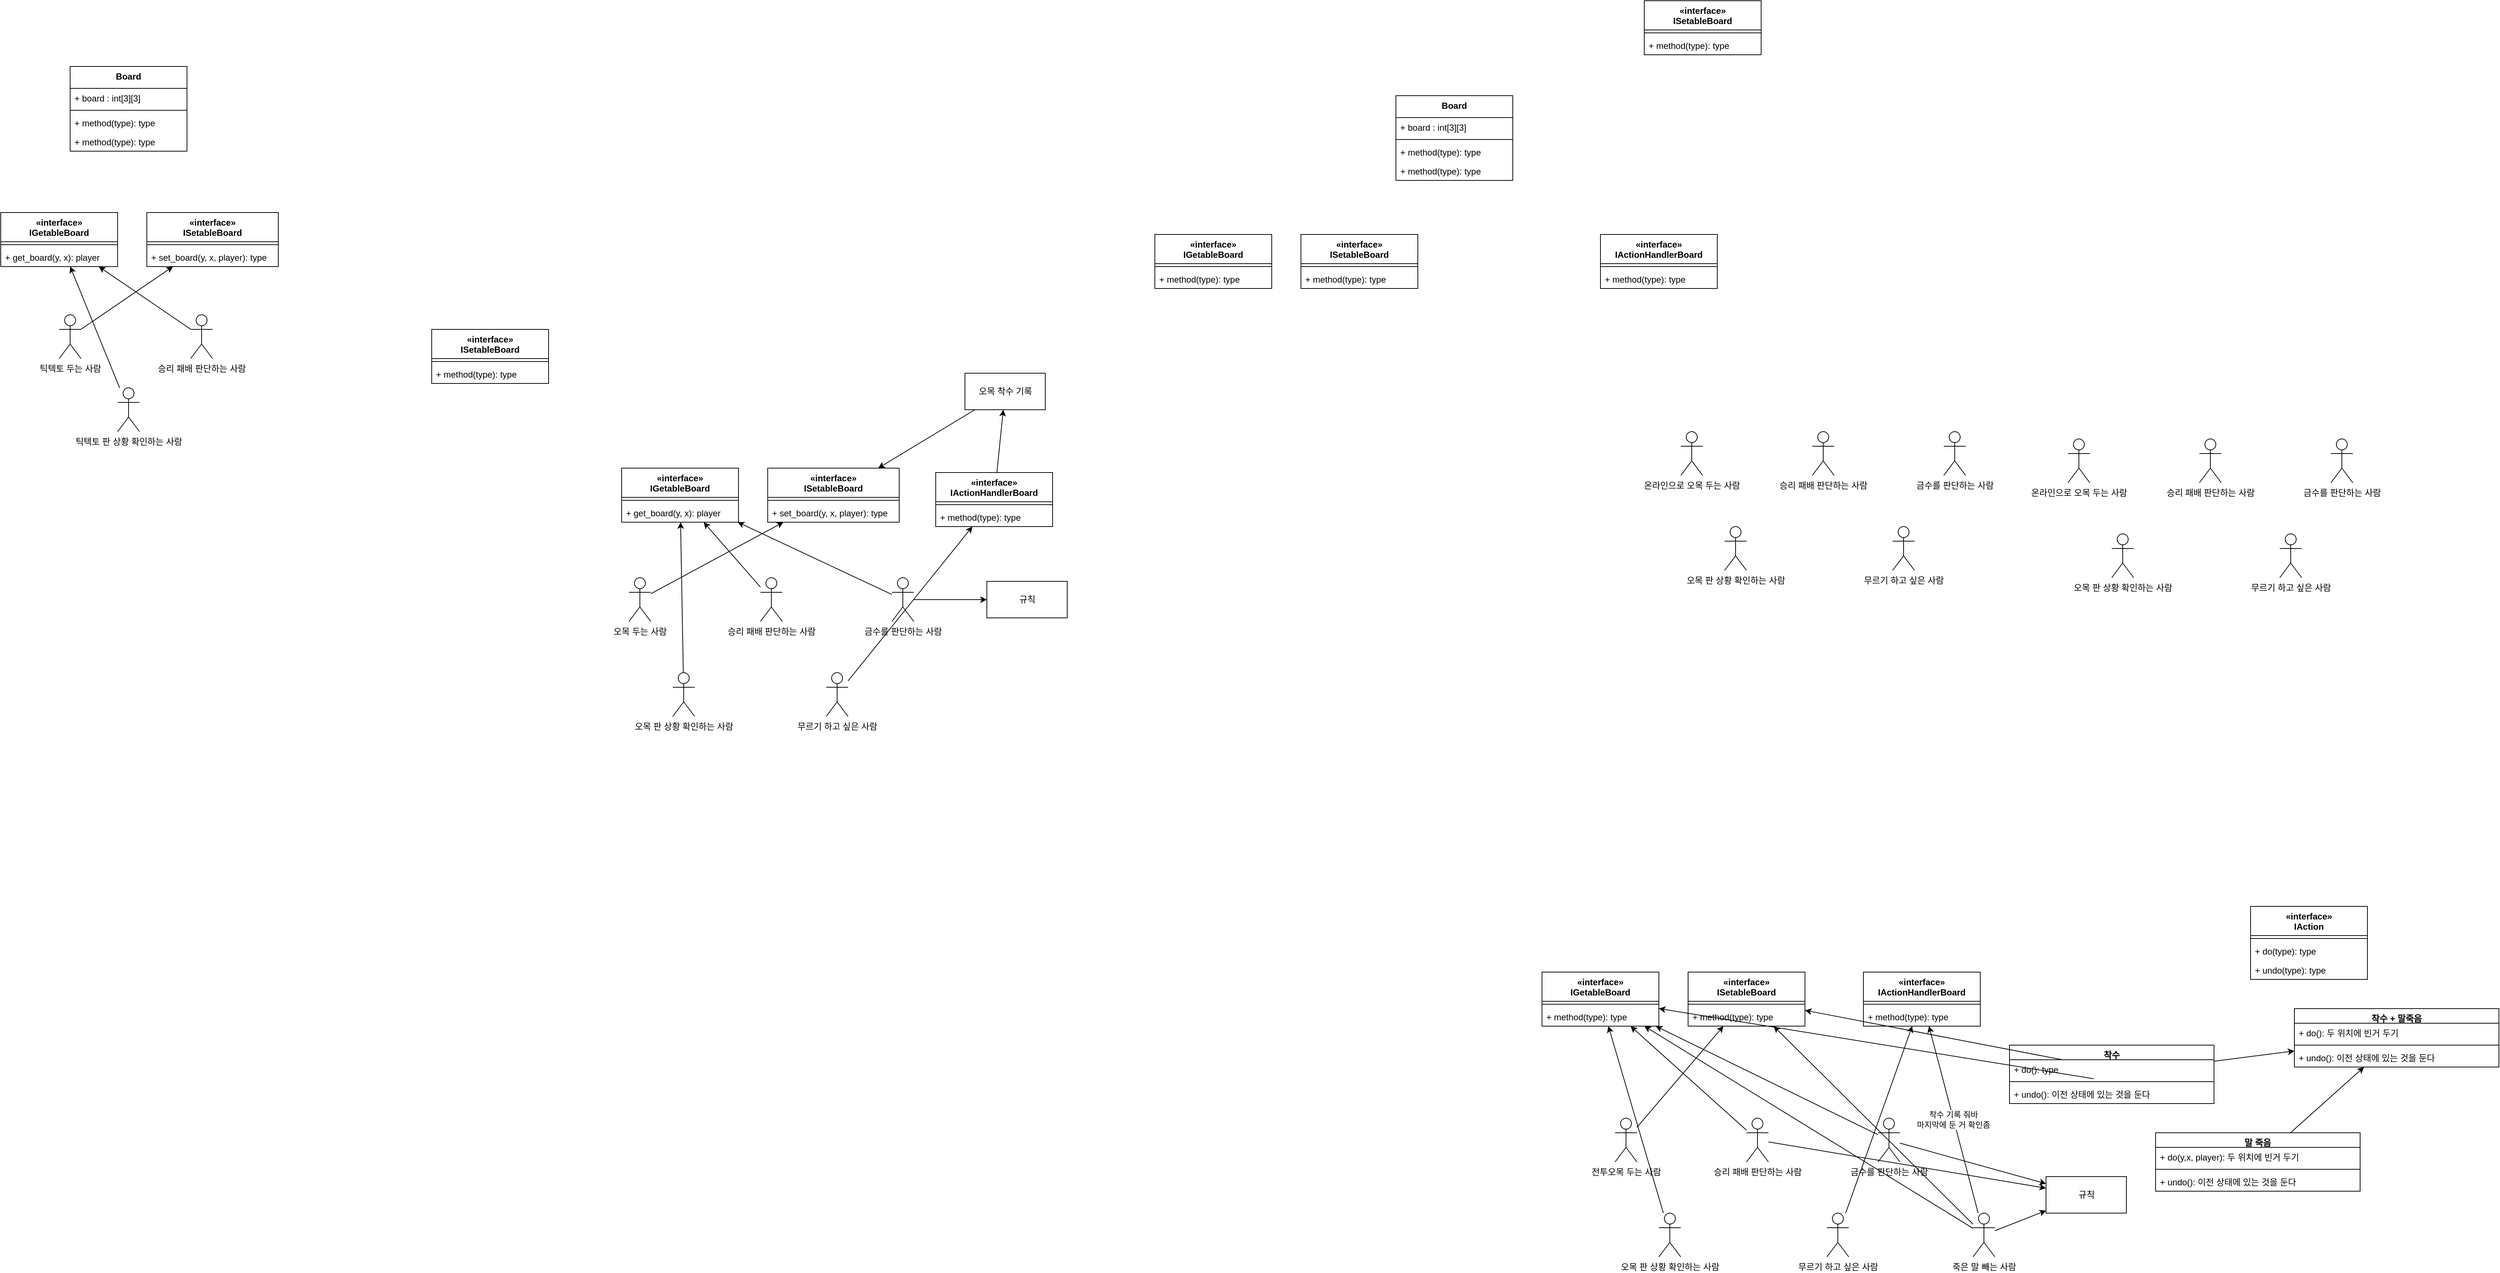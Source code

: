 <mxfile>
    <diagram id="oZubHP3eHldKQavrAFKk" name="Page-1">
        <mxGraphModel dx="1233" dy="584" grid="1" gridSize="10" guides="1" tooltips="1" connect="1" arrows="1" fold="1" page="1" pageScale="1" pageWidth="850" pageHeight="1100" math="0" shadow="0">
            <root>
                <mxCell id="0"/>
                <mxCell id="1" parent="0"/>
                <mxCell id="7" value="«interface»&#10;IGetableBoard" style="swimlane;fontStyle=1;align=center;verticalAlign=top;childLayout=stackLayout;horizontal=1;startSize=40;horizontalStack=0;resizeParent=1;resizeParentMax=0;resizeLast=0;collapsible=1;marginBottom=0;" vertex="1" parent="1">
                    <mxGeometry x="1630" y="420" width="160" height="74" as="geometry"/>
                </mxCell>
                <mxCell id="9" value="" style="line;strokeWidth=1;fillColor=none;align=left;verticalAlign=middle;spacingTop=-1;spacingLeft=3;spacingRight=3;rotatable=0;labelPosition=right;points=[];portConstraint=eastwest;strokeColor=inherit;" vertex="1" parent="7">
                    <mxGeometry y="40" width="160" height="8" as="geometry"/>
                </mxCell>
                <mxCell id="10" value="+ method(type): type" style="text;strokeColor=none;fillColor=none;align=left;verticalAlign=top;spacingLeft=4;spacingRight=4;overflow=hidden;rotatable=0;points=[[0,0.5],[1,0.5]];portConstraint=eastwest;" vertex="1" parent="7">
                    <mxGeometry y="48" width="160" height="26" as="geometry"/>
                </mxCell>
                <mxCell id="12" value="«interface»&#10;IActionHandlerBoard" style="swimlane;fontStyle=1;align=center;verticalAlign=top;childLayout=stackLayout;horizontal=1;startSize=40;horizontalStack=0;resizeParent=1;resizeParentMax=0;resizeLast=0;collapsible=1;marginBottom=0;" vertex="1" parent="1">
                    <mxGeometry x="2240" y="420" width="160" height="74" as="geometry"/>
                </mxCell>
                <mxCell id="13" value="" style="line;strokeWidth=1;fillColor=none;align=left;verticalAlign=middle;spacingTop=-1;spacingLeft=3;spacingRight=3;rotatable=0;labelPosition=right;points=[];portConstraint=eastwest;strokeColor=inherit;" vertex="1" parent="12">
                    <mxGeometry y="40" width="160" height="8" as="geometry"/>
                </mxCell>
                <mxCell id="14" value="+ method(type): type" style="text;strokeColor=none;fillColor=none;align=left;verticalAlign=top;spacingLeft=4;spacingRight=4;overflow=hidden;rotatable=0;points=[[0,0.5],[1,0.5]];portConstraint=eastwest;" vertex="1" parent="12">
                    <mxGeometry y="48" width="160" height="26" as="geometry"/>
                </mxCell>
                <mxCell id="15" value="«interface»&#10;ISetableBoard" style="swimlane;fontStyle=1;align=center;verticalAlign=top;childLayout=stackLayout;horizontal=1;startSize=40;horizontalStack=0;resizeParent=1;resizeParentMax=0;resizeLast=0;collapsible=1;marginBottom=0;" vertex="1" parent="1">
                    <mxGeometry x="1830" y="420" width="160" height="74" as="geometry"/>
                </mxCell>
                <mxCell id="16" value="" style="line;strokeWidth=1;fillColor=none;align=left;verticalAlign=middle;spacingTop=-1;spacingLeft=3;spacingRight=3;rotatable=0;labelPosition=right;points=[];portConstraint=eastwest;strokeColor=inherit;" vertex="1" parent="15">
                    <mxGeometry y="40" width="160" height="8" as="geometry"/>
                </mxCell>
                <mxCell id="17" value="+ method(type): type" style="text;strokeColor=none;fillColor=none;align=left;verticalAlign=top;spacingLeft=4;spacingRight=4;overflow=hidden;rotatable=0;points=[[0,0.5],[1,0.5]];portConstraint=eastwest;" vertex="1" parent="15">
                    <mxGeometry y="48" width="160" height="26" as="geometry"/>
                </mxCell>
                <mxCell id="18" value="«interface»&#10;ISetableBoard" style="swimlane;fontStyle=1;align=center;verticalAlign=top;childLayout=stackLayout;horizontal=1;startSize=40;horizontalStack=0;resizeParent=1;resizeParentMax=0;resizeLast=0;collapsible=1;marginBottom=0;" vertex="1" parent="1">
                    <mxGeometry x="2300" y="100" width="160" height="74" as="geometry"/>
                </mxCell>
                <mxCell id="19" value="" style="line;strokeWidth=1;fillColor=none;align=left;verticalAlign=middle;spacingTop=-1;spacingLeft=3;spacingRight=3;rotatable=0;labelPosition=right;points=[];portConstraint=eastwest;strokeColor=inherit;" vertex="1" parent="18">
                    <mxGeometry y="40" width="160" height="8" as="geometry"/>
                </mxCell>
                <mxCell id="20" value="+ method(type): type" style="text;strokeColor=none;fillColor=none;align=left;verticalAlign=top;spacingLeft=4;spacingRight=4;overflow=hidden;rotatable=0;points=[[0,0.5],[1,0.5]];portConstraint=eastwest;" vertex="1" parent="18">
                    <mxGeometry y="48" width="160" height="26" as="geometry"/>
                </mxCell>
                <mxCell id="83" style="edgeStyle=none;html=1;" edge="1" parent="1" source="21" target="77">
                    <mxGeometry relative="1" as="geometry"/>
                </mxCell>
                <mxCell id="21" value="틱텍토 두는 사람" style="shape=umlActor;verticalLabelPosition=bottom;verticalAlign=top;html=1;" vertex="1" parent="1">
                    <mxGeometry x="130" y="530" width="30" height="60" as="geometry"/>
                </mxCell>
                <mxCell id="84" style="edgeStyle=none;html=1;" edge="1" parent="1" source="22" target="71">
                    <mxGeometry relative="1" as="geometry"/>
                </mxCell>
                <mxCell id="22" value="승리 패배 판단하는 사람" style="shape=umlActor;verticalLabelPosition=bottom;verticalAlign=top;html=1;" vertex="1" parent="1">
                    <mxGeometry x="310" y="530" width="30" height="60" as="geometry"/>
                </mxCell>
                <mxCell id="85" style="edgeStyle=none;html=1;" edge="1" parent="1" source="24" target="71">
                    <mxGeometry relative="1" as="geometry"/>
                </mxCell>
                <mxCell id="24" value="틱텍토 판 상황 확인하는 사람" style="shape=umlActor;verticalLabelPosition=bottom;verticalAlign=top;html=1;" vertex="1" parent="1">
                    <mxGeometry x="210" y="630" width="30" height="60" as="geometry"/>
                </mxCell>
                <mxCell id="113" style="edgeStyle=none;html=1;" edge="1" parent="1" source="25" target="109">
                    <mxGeometry relative="1" as="geometry"/>
                </mxCell>
                <mxCell id="25" value="무르기 하고 싶은 사람" style="shape=umlActor;verticalLabelPosition=bottom;verticalAlign=top;html=1;" vertex="1" parent="1">
                    <mxGeometry x="1180" y="1020" width="30" height="60" as="geometry"/>
                </mxCell>
                <mxCell id="102" style="edgeStyle=none;html=1;" edge="1" parent="1" source="26" target="99">
                    <mxGeometry relative="1" as="geometry"/>
                </mxCell>
                <mxCell id="26" value="오목 두는 사람" style="shape=umlActor;verticalLabelPosition=bottom;verticalAlign=top;html=1;" vertex="1" parent="1">
                    <mxGeometry x="910" y="890" width="30" height="60" as="geometry"/>
                </mxCell>
                <mxCell id="103" style="edgeStyle=none;html=1;" edge="1" parent="1" source="27" target="96">
                    <mxGeometry relative="1" as="geometry"/>
                </mxCell>
                <mxCell id="27" value="승리 패배 판단하는 사람" style="shape=umlActor;verticalLabelPosition=bottom;verticalAlign=top;html=1;" vertex="1" parent="1">
                    <mxGeometry x="1090" y="890" width="30" height="60" as="geometry"/>
                </mxCell>
                <mxCell id="104" style="edgeStyle=none;html=1;" edge="1" parent="1" source="28" target="96">
                    <mxGeometry relative="1" as="geometry"/>
                </mxCell>
                <mxCell id="28" value="오목 판 상황 확인하는 사람" style="shape=umlActor;verticalLabelPosition=bottom;verticalAlign=top;html=1;" vertex="1" parent="1">
                    <mxGeometry x="970" y="1020" width="30" height="60" as="geometry"/>
                </mxCell>
                <mxCell id="105" style="edgeStyle=none;html=1;" edge="1" parent="1" source="30" target="96">
                    <mxGeometry relative="1" as="geometry"/>
                </mxCell>
                <mxCell id="107" style="edgeStyle=none;html=1;" edge="1" parent="1" source="30" target="106">
                    <mxGeometry relative="1" as="geometry"/>
                </mxCell>
                <mxCell id="30" value="금수를 판단하는 사람" style="shape=umlActor;verticalLabelPosition=bottom;verticalAlign=top;html=1;" vertex="1" parent="1">
                    <mxGeometry x="1270" y="890" width="30" height="60" as="geometry"/>
                </mxCell>
                <mxCell id="31" value="무르기 하고 싶은 사람" style="shape=umlActor;verticalLabelPosition=bottom;verticalAlign=top;html=1;" vertex="1" parent="1">
                    <mxGeometry x="2640" y="820" width="30" height="60" as="geometry"/>
                </mxCell>
                <mxCell id="32" value="온라인으로 오목 두는 사람" style="shape=umlActor;verticalLabelPosition=bottom;verticalAlign=top;html=1;" vertex="1" parent="1">
                    <mxGeometry x="2350" y="690" width="30" height="60" as="geometry"/>
                </mxCell>
                <mxCell id="33" value="승리 패배 판단하는 사람" style="shape=umlActor;verticalLabelPosition=bottom;verticalAlign=top;html=1;" vertex="1" parent="1">
                    <mxGeometry x="2530" y="690" width="30" height="60" as="geometry"/>
                </mxCell>
                <mxCell id="34" value="오목 판 상황 확인하는 사람" style="shape=umlActor;verticalLabelPosition=bottom;verticalAlign=top;html=1;" vertex="1" parent="1">
                    <mxGeometry x="2410" y="820" width="30" height="60" as="geometry"/>
                </mxCell>
                <mxCell id="35" value="금수를 판단하는 사람" style="shape=umlActor;verticalLabelPosition=bottom;verticalAlign=top;html=1;" vertex="1" parent="1">
                    <mxGeometry x="2710" y="690" width="30" height="60" as="geometry"/>
                </mxCell>
                <mxCell id="64" value="무르기 하고 싶은 사람" style="shape=umlActor;verticalLabelPosition=bottom;verticalAlign=top;html=1;" vertex="1" parent="1">
                    <mxGeometry x="3170" y="830" width="30" height="60" as="geometry"/>
                </mxCell>
                <mxCell id="65" value="온라인으로 오목 두는 사람" style="shape=umlActor;verticalLabelPosition=bottom;verticalAlign=top;html=1;" vertex="1" parent="1">
                    <mxGeometry x="2880" y="700" width="30" height="60" as="geometry"/>
                </mxCell>
                <mxCell id="66" value="승리 패배 판단하는 사람" style="shape=umlActor;verticalLabelPosition=bottom;verticalAlign=top;html=1;" vertex="1" parent="1">
                    <mxGeometry x="3060" y="700" width="30" height="60" as="geometry"/>
                </mxCell>
                <mxCell id="67" value="오목 판 상황 확인하는 사람" style="shape=umlActor;verticalLabelPosition=bottom;verticalAlign=top;html=1;" vertex="1" parent="1">
                    <mxGeometry x="2940" y="830" width="30" height="60" as="geometry"/>
                </mxCell>
                <mxCell id="68" value="금수를 판단하는 사람" style="shape=umlActor;verticalLabelPosition=bottom;verticalAlign=top;html=1;" vertex="1" parent="1">
                    <mxGeometry x="3240" y="700" width="30" height="60" as="geometry"/>
                </mxCell>
                <mxCell id="71" value="«interface»&#10;IGetableBoard" style="swimlane;fontStyle=1;align=center;verticalAlign=top;childLayout=stackLayout;horizontal=1;startSize=40;horizontalStack=0;resizeParent=1;resizeParentMax=0;resizeLast=0;collapsible=1;marginBottom=0;" vertex="1" parent="1">
                    <mxGeometry x="50" y="390" width="160" height="74" as="geometry"/>
                </mxCell>
                <mxCell id="72" value="" style="line;strokeWidth=1;fillColor=none;align=left;verticalAlign=middle;spacingTop=-1;spacingLeft=3;spacingRight=3;rotatable=0;labelPosition=right;points=[];portConstraint=eastwest;strokeColor=inherit;" vertex="1" parent="71">
                    <mxGeometry y="40" width="160" height="8" as="geometry"/>
                </mxCell>
                <mxCell id="73" value="+ get_board(y, x): player" style="text;strokeColor=none;fillColor=none;align=left;verticalAlign=top;spacingLeft=4;spacingRight=4;overflow=hidden;rotatable=0;points=[[0,0.5],[1,0.5]];portConstraint=eastwest;" vertex="1" parent="71">
                    <mxGeometry y="48" width="160" height="26" as="geometry"/>
                </mxCell>
                <mxCell id="77" value="«interface»&#10;ISetableBoard" style="swimlane;fontStyle=1;align=center;verticalAlign=top;childLayout=stackLayout;horizontal=1;startSize=40;horizontalStack=0;resizeParent=1;resizeParentMax=0;resizeLast=0;collapsible=1;marginBottom=0;" vertex="1" parent="1">
                    <mxGeometry x="250" y="390" width="180" height="74" as="geometry"/>
                </mxCell>
                <mxCell id="78" value="" style="line;strokeWidth=1;fillColor=none;align=left;verticalAlign=middle;spacingTop=-1;spacingLeft=3;spacingRight=3;rotatable=0;labelPosition=right;points=[];portConstraint=eastwest;strokeColor=inherit;" vertex="1" parent="77">
                    <mxGeometry y="40" width="180" height="8" as="geometry"/>
                </mxCell>
                <mxCell id="79" value="+ set_board(y, x, player): type" style="text;strokeColor=none;fillColor=none;align=left;verticalAlign=top;spacingLeft=4;spacingRight=4;overflow=hidden;rotatable=0;points=[[0,0.5],[1,0.5]];portConstraint=eastwest;" vertex="1" parent="77">
                    <mxGeometry y="48" width="180" height="26" as="geometry"/>
                </mxCell>
                <mxCell id="80" value="«interface»&#10;ISetableBoard" style="swimlane;fontStyle=1;align=center;verticalAlign=top;childLayout=stackLayout;horizontal=1;startSize=40;horizontalStack=0;resizeParent=1;resizeParentMax=0;resizeLast=0;collapsible=1;marginBottom=0;" vertex="1" parent="1">
                    <mxGeometry x="640" y="550" width="160" height="74" as="geometry"/>
                </mxCell>
                <mxCell id="81" value="" style="line;strokeWidth=1;fillColor=none;align=left;verticalAlign=middle;spacingTop=-1;spacingLeft=3;spacingRight=3;rotatable=0;labelPosition=right;points=[];portConstraint=eastwest;strokeColor=inherit;" vertex="1" parent="80">
                    <mxGeometry y="40" width="160" height="8" as="geometry"/>
                </mxCell>
                <mxCell id="82" value="+ method(type): type" style="text;strokeColor=none;fillColor=none;align=left;verticalAlign=top;spacingLeft=4;spacingRight=4;overflow=hidden;rotatable=0;points=[[0,0.5],[1,0.5]];portConstraint=eastwest;" vertex="1" parent="80">
                    <mxGeometry y="48" width="160" height="26" as="geometry"/>
                </mxCell>
                <mxCell id="86" value="Board" style="swimlane;fontStyle=1;align=center;verticalAlign=top;childLayout=stackLayout;horizontal=1;startSize=30;horizontalStack=0;resizeParent=1;resizeParentMax=0;resizeLast=0;collapsible=1;marginBottom=0;" vertex="1" parent="1">
                    <mxGeometry x="1960" y="230" width="160" height="116" as="geometry"/>
                </mxCell>
                <mxCell id="87" value="+ board : int[3][3]" style="text;strokeColor=none;fillColor=none;align=left;verticalAlign=top;spacingLeft=4;spacingRight=4;overflow=hidden;rotatable=0;points=[[0,0.5],[1,0.5]];portConstraint=eastwest;" vertex="1" parent="86">
                    <mxGeometry y="30" width="160" height="26" as="geometry"/>
                </mxCell>
                <mxCell id="88" value="" style="line;strokeWidth=1;fillColor=none;align=left;verticalAlign=middle;spacingTop=-1;spacingLeft=3;spacingRight=3;rotatable=0;labelPosition=right;points=[];portConstraint=eastwest;strokeColor=inherit;" vertex="1" parent="86">
                    <mxGeometry y="56" width="160" height="8" as="geometry"/>
                </mxCell>
                <mxCell id="89" value="+ method(type): type" style="text;strokeColor=none;fillColor=none;align=left;verticalAlign=top;spacingLeft=4;spacingRight=4;overflow=hidden;rotatable=0;points=[[0,0.5],[1,0.5]];portConstraint=eastwest;" vertex="1" parent="86">
                    <mxGeometry y="64" width="160" height="26" as="geometry"/>
                </mxCell>
                <mxCell id="90" value="+ method(type): type" style="text;strokeColor=none;fillColor=none;align=left;verticalAlign=top;spacingLeft=4;spacingRight=4;overflow=hidden;rotatable=0;points=[[0,0.5],[1,0.5]];portConstraint=eastwest;" vertex="1" parent="86">
                    <mxGeometry y="90" width="160" height="26" as="geometry"/>
                </mxCell>
                <mxCell id="91" value="Board" style="swimlane;fontStyle=1;align=center;verticalAlign=top;childLayout=stackLayout;horizontal=1;startSize=30;horizontalStack=0;resizeParent=1;resizeParentMax=0;resizeLast=0;collapsible=1;marginBottom=0;" vertex="1" parent="1">
                    <mxGeometry x="145" y="190" width="160" height="116" as="geometry"/>
                </mxCell>
                <mxCell id="92" value="+ board : int[3][3]" style="text;strokeColor=none;fillColor=none;align=left;verticalAlign=top;spacingLeft=4;spacingRight=4;overflow=hidden;rotatable=0;points=[[0,0.5],[1,0.5]];portConstraint=eastwest;" vertex="1" parent="91">
                    <mxGeometry y="30" width="160" height="26" as="geometry"/>
                </mxCell>
                <mxCell id="93" value="" style="line;strokeWidth=1;fillColor=none;align=left;verticalAlign=middle;spacingTop=-1;spacingLeft=3;spacingRight=3;rotatable=0;labelPosition=right;points=[];portConstraint=eastwest;strokeColor=inherit;" vertex="1" parent="91">
                    <mxGeometry y="56" width="160" height="8" as="geometry"/>
                </mxCell>
                <mxCell id="94" value="+ method(type): type" style="text;strokeColor=none;fillColor=none;align=left;verticalAlign=top;spacingLeft=4;spacingRight=4;overflow=hidden;rotatable=0;points=[[0,0.5],[1,0.5]];portConstraint=eastwest;" vertex="1" parent="91">
                    <mxGeometry y="64" width="160" height="26" as="geometry"/>
                </mxCell>
                <mxCell id="95" value="+ method(type): type" style="text;strokeColor=none;fillColor=none;align=left;verticalAlign=top;spacingLeft=4;spacingRight=4;overflow=hidden;rotatable=0;points=[[0,0.5],[1,0.5]];portConstraint=eastwest;" vertex="1" parent="91">
                    <mxGeometry y="90" width="160" height="26" as="geometry"/>
                </mxCell>
                <mxCell id="96" value="«interface»&#10;IGetableBoard" style="swimlane;fontStyle=1;align=center;verticalAlign=top;childLayout=stackLayout;horizontal=1;startSize=40;horizontalStack=0;resizeParent=1;resizeParentMax=0;resizeLast=0;collapsible=1;marginBottom=0;" vertex="1" parent="1">
                    <mxGeometry x="900" y="740" width="160" height="74" as="geometry"/>
                </mxCell>
                <mxCell id="97" value="" style="line;strokeWidth=1;fillColor=none;align=left;verticalAlign=middle;spacingTop=-1;spacingLeft=3;spacingRight=3;rotatable=0;labelPosition=right;points=[];portConstraint=eastwest;strokeColor=inherit;" vertex="1" parent="96">
                    <mxGeometry y="40" width="160" height="8" as="geometry"/>
                </mxCell>
                <mxCell id="98" value="+ get_board(y, x): player" style="text;strokeColor=none;fillColor=none;align=left;verticalAlign=top;spacingLeft=4;spacingRight=4;overflow=hidden;rotatable=0;points=[[0,0.5],[1,0.5]];portConstraint=eastwest;" vertex="1" parent="96">
                    <mxGeometry y="48" width="160" height="26" as="geometry"/>
                </mxCell>
                <mxCell id="99" value="«interface»&#10;ISetableBoard" style="swimlane;fontStyle=1;align=center;verticalAlign=top;childLayout=stackLayout;horizontal=1;startSize=40;horizontalStack=0;resizeParent=1;resizeParentMax=0;resizeLast=0;collapsible=1;marginBottom=0;" vertex="1" parent="1">
                    <mxGeometry x="1100" y="740" width="180" height="74" as="geometry"/>
                </mxCell>
                <mxCell id="100" value="" style="line;strokeWidth=1;fillColor=none;align=left;verticalAlign=middle;spacingTop=-1;spacingLeft=3;spacingRight=3;rotatable=0;labelPosition=right;points=[];portConstraint=eastwest;strokeColor=inherit;" vertex="1" parent="99">
                    <mxGeometry y="40" width="180" height="8" as="geometry"/>
                </mxCell>
                <mxCell id="101" value="+ set_board(y, x, player): type" style="text;strokeColor=none;fillColor=none;align=left;verticalAlign=top;spacingLeft=4;spacingRight=4;overflow=hidden;rotatable=0;points=[[0,0.5],[1,0.5]];portConstraint=eastwest;" vertex="1" parent="99">
                    <mxGeometry y="48" width="180" height="26" as="geometry"/>
                </mxCell>
                <mxCell id="106" value="규칙" style="html=1;" vertex="1" parent="1">
                    <mxGeometry x="1400" y="895" width="110" height="50" as="geometry"/>
                </mxCell>
                <mxCell id="116" style="edgeStyle=none;html=1;" edge="1" parent="1" source="109" target="112">
                    <mxGeometry relative="1" as="geometry"/>
                </mxCell>
                <mxCell id="109" value="«interface»&#10;IActionHandlerBoard" style="swimlane;fontStyle=1;align=center;verticalAlign=top;childLayout=stackLayout;horizontal=1;startSize=40;horizontalStack=0;resizeParent=1;resizeParentMax=0;resizeLast=0;collapsible=1;marginBottom=0;" vertex="1" parent="1">
                    <mxGeometry x="1330" y="746" width="160" height="74" as="geometry"/>
                </mxCell>
                <mxCell id="110" value="" style="line;strokeWidth=1;fillColor=none;align=left;verticalAlign=middle;spacingTop=-1;spacingLeft=3;spacingRight=3;rotatable=0;labelPosition=right;points=[];portConstraint=eastwest;strokeColor=inherit;" vertex="1" parent="109">
                    <mxGeometry y="40" width="160" height="8" as="geometry"/>
                </mxCell>
                <mxCell id="111" value="+ method(type): type" style="text;strokeColor=none;fillColor=none;align=left;verticalAlign=top;spacingLeft=4;spacingRight=4;overflow=hidden;rotatable=0;points=[[0,0.5],[1,0.5]];portConstraint=eastwest;" vertex="1" parent="109">
                    <mxGeometry y="48" width="160" height="26" as="geometry"/>
                </mxCell>
                <mxCell id="115" style="edgeStyle=none;html=1;" edge="1" parent="1" source="112" target="99">
                    <mxGeometry relative="1" as="geometry"/>
                </mxCell>
                <mxCell id="112" value="오목 착수 기록" style="html=1;" vertex="1" parent="1">
                    <mxGeometry x="1370" y="610" width="110" height="50" as="geometry"/>
                </mxCell>
                <mxCell id="144" style="edgeStyle=none;html=1;" edge="1" parent="1" source="117" target="125">
                    <mxGeometry relative="1" as="geometry"/>
                </mxCell>
                <mxCell id="117" value="무르기 하고 싶은 사람" style="shape=umlActor;verticalLabelPosition=bottom;verticalAlign=top;html=1;" vertex="1" parent="1">
                    <mxGeometry x="2550" y="1760" width="30" height="60" as="geometry"/>
                </mxCell>
                <mxCell id="133" style="edgeStyle=none;html=1;" edge="1" parent="1" source="118" target="128">
                    <mxGeometry relative="1" as="geometry"/>
                </mxCell>
                <mxCell id="118" value="전투오목 두는 사람" style="shape=umlActor;verticalLabelPosition=bottom;verticalAlign=top;html=1;" vertex="1" parent="1">
                    <mxGeometry x="2260" y="1630" width="30" height="60" as="geometry"/>
                </mxCell>
                <mxCell id="136" style="edgeStyle=none;html=1;" edge="1" parent="1" source="119" target="122">
                    <mxGeometry relative="1" as="geometry"/>
                </mxCell>
                <mxCell id="146" style="edgeStyle=none;html=1;" edge="1" parent="1" source="119" target="139">
                    <mxGeometry relative="1" as="geometry"/>
                </mxCell>
                <mxCell id="119" value="승리 패배 판단하는 사람" style="shape=umlActor;verticalLabelPosition=bottom;verticalAlign=top;html=1;" vertex="1" parent="1">
                    <mxGeometry x="2440" y="1630" width="30" height="60" as="geometry"/>
                </mxCell>
                <mxCell id="135" style="edgeStyle=none;html=1;" edge="1" parent="1" source="120" target="122">
                    <mxGeometry relative="1" as="geometry"/>
                </mxCell>
                <mxCell id="120" value="오목 판 상황 확인하는 사람" style="shape=umlActor;verticalLabelPosition=bottom;verticalAlign=top;html=1;" vertex="1" parent="1">
                    <mxGeometry x="2320" y="1760" width="30" height="60" as="geometry"/>
                </mxCell>
                <mxCell id="138" style="edgeStyle=none;html=1;" edge="1" parent="1" source="121" target="122">
                    <mxGeometry relative="1" as="geometry"/>
                </mxCell>
                <mxCell id="140" style="edgeStyle=none;html=1;" edge="1" parent="1" source="121" target="139">
                    <mxGeometry relative="1" as="geometry"/>
                </mxCell>
                <mxCell id="121" value="금수를 판단하는 사람" style="shape=umlActor;verticalLabelPosition=bottom;verticalAlign=top;html=1;" vertex="1" parent="1">
                    <mxGeometry x="2620" y="1630" width="30" height="60" as="geometry"/>
                </mxCell>
                <mxCell id="122" value="«interface»&#10;IGetableBoard" style="swimlane;fontStyle=1;align=center;verticalAlign=top;childLayout=stackLayout;horizontal=1;startSize=40;horizontalStack=0;resizeParent=1;resizeParentMax=0;resizeLast=0;collapsible=1;marginBottom=0;" vertex="1" parent="1">
                    <mxGeometry x="2160" y="1430" width="160" height="74" as="geometry"/>
                </mxCell>
                <mxCell id="123" value="" style="line;strokeWidth=1;fillColor=none;align=left;verticalAlign=middle;spacingTop=-1;spacingLeft=3;spacingRight=3;rotatable=0;labelPosition=right;points=[];portConstraint=eastwest;strokeColor=inherit;" vertex="1" parent="122">
                    <mxGeometry y="40" width="160" height="8" as="geometry"/>
                </mxCell>
                <mxCell id="124" value="+ method(type): type" style="text;strokeColor=none;fillColor=none;align=left;verticalAlign=top;spacingLeft=4;spacingRight=4;overflow=hidden;rotatable=0;points=[[0,0.5],[1,0.5]];portConstraint=eastwest;" vertex="1" parent="122">
                    <mxGeometry y="48" width="160" height="26" as="geometry"/>
                </mxCell>
                <mxCell id="125" value="«interface»&#10;IActionHandlerBoard" style="swimlane;fontStyle=1;align=center;verticalAlign=top;childLayout=stackLayout;horizontal=1;startSize=40;horizontalStack=0;resizeParent=1;resizeParentMax=0;resizeLast=0;collapsible=1;marginBottom=0;" vertex="1" parent="1">
                    <mxGeometry x="2600" y="1430" width="160" height="74" as="geometry"/>
                </mxCell>
                <mxCell id="126" value="" style="line;strokeWidth=1;fillColor=none;align=left;verticalAlign=middle;spacingTop=-1;spacingLeft=3;spacingRight=3;rotatable=0;labelPosition=right;points=[];portConstraint=eastwest;strokeColor=inherit;" vertex="1" parent="125">
                    <mxGeometry y="40" width="160" height="8" as="geometry"/>
                </mxCell>
                <mxCell id="127" value="+ method(type): type" style="text;strokeColor=none;fillColor=none;align=left;verticalAlign=top;spacingLeft=4;spacingRight=4;overflow=hidden;rotatable=0;points=[[0,0.5],[1,0.5]];portConstraint=eastwest;" vertex="1" parent="125">
                    <mxGeometry y="48" width="160" height="26" as="geometry"/>
                </mxCell>
                <mxCell id="128" value="«interface»&#10;ISetableBoard" style="swimlane;fontStyle=1;align=center;verticalAlign=top;childLayout=stackLayout;horizontal=1;startSize=40;horizontalStack=0;resizeParent=1;resizeParentMax=0;resizeLast=0;collapsible=1;marginBottom=0;" vertex="1" parent="1">
                    <mxGeometry x="2360" y="1430" width="160" height="74" as="geometry"/>
                </mxCell>
                <mxCell id="129" value="" style="line;strokeWidth=1;fillColor=none;align=left;verticalAlign=middle;spacingTop=-1;spacingLeft=3;spacingRight=3;rotatable=0;labelPosition=right;points=[];portConstraint=eastwest;strokeColor=inherit;" vertex="1" parent="128">
                    <mxGeometry y="40" width="160" height="8" as="geometry"/>
                </mxCell>
                <mxCell id="130" value="+ method(type): type" style="text;strokeColor=none;fillColor=none;align=left;verticalAlign=top;spacingLeft=4;spacingRight=4;overflow=hidden;rotatable=0;points=[[0,0.5],[1,0.5]];portConstraint=eastwest;" vertex="1" parent="128">
                    <mxGeometry y="48" width="160" height="26" as="geometry"/>
                </mxCell>
                <mxCell id="141" style="edgeStyle=none;html=1;" edge="1" parent="1" source="131" target="122">
                    <mxGeometry relative="1" as="geometry"/>
                </mxCell>
                <mxCell id="142" value="착수 기록 줘바&lt;br&gt;마지막에 둔 거 확인좀" style="edgeStyle=none;html=1;" edge="1" parent="1" source="131" target="125">
                    <mxGeometry relative="1" as="geometry"/>
                </mxCell>
                <mxCell id="143" style="edgeStyle=none;html=1;" edge="1" parent="1" source="131" target="128">
                    <mxGeometry relative="1" as="geometry"/>
                </mxCell>
                <mxCell id="145" style="edgeStyle=none;html=1;" edge="1" parent="1" source="131" target="139">
                    <mxGeometry relative="1" as="geometry"/>
                </mxCell>
                <mxCell id="131" value="죽은 말 빼는 사람" style="shape=umlActor;verticalLabelPosition=bottom;verticalAlign=top;html=1;" vertex="1" parent="1">
                    <mxGeometry x="2750" y="1760" width="30" height="60" as="geometry"/>
                </mxCell>
                <mxCell id="139" value="규칙" style="html=1;" vertex="1" parent="1">
                    <mxGeometry x="2850" y="1710" width="110" height="50" as="geometry"/>
                </mxCell>
                <mxCell id="147" value="«interface»&#10;IAction" style="swimlane;fontStyle=1;align=center;verticalAlign=top;childLayout=stackLayout;horizontal=1;startSize=40;horizontalStack=0;resizeParent=1;resizeParentMax=0;resizeLast=0;collapsible=1;marginBottom=0;" vertex="1" parent="1">
                    <mxGeometry x="3130" y="1340" width="160" height="100" as="geometry"/>
                </mxCell>
                <mxCell id="148" value="" style="line;strokeWidth=1;fillColor=none;align=left;verticalAlign=middle;spacingTop=-1;spacingLeft=3;spacingRight=3;rotatable=0;labelPosition=right;points=[];portConstraint=eastwest;strokeColor=inherit;" vertex="1" parent="147">
                    <mxGeometry y="40" width="160" height="8" as="geometry"/>
                </mxCell>
                <mxCell id="149" value="+ do(type): type" style="text;strokeColor=none;fillColor=none;align=left;verticalAlign=top;spacingLeft=4;spacingRight=4;overflow=hidden;rotatable=0;points=[[0,0.5],[1,0.5]];portConstraint=eastwest;" vertex="1" parent="147">
                    <mxGeometry y="48" width="160" height="26" as="geometry"/>
                </mxCell>
                <mxCell id="150" value="+ undo(type): type" style="text;strokeColor=none;fillColor=none;align=left;verticalAlign=top;spacingLeft=4;spacingRight=4;overflow=hidden;rotatable=0;points=[[0,0.5],[1,0.5]];portConstraint=eastwest;" vertex="1" parent="147">
                    <mxGeometry y="74" width="160" height="26" as="geometry"/>
                </mxCell>
                <mxCell id="166" style="edgeStyle=none;html=1;" edge="1" parent="1" source="151" target="162">
                    <mxGeometry relative="1" as="geometry"/>
                </mxCell>
                <mxCell id="151" value="착수" style="swimlane;fontStyle=1;align=center;verticalAlign=top;childLayout=stackLayout;horizontal=1;startSize=20;horizontalStack=0;resizeParent=1;resizeParentMax=0;resizeLast=0;collapsible=1;marginBottom=0;" vertex="1" parent="1">
                    <mxGeometry x="2800" y="1530" width="280" height="80" as="geometry"/>
                </mxCell>
                <mxCell id="153" value="+ do(): type" style="text;strokeColor=none;fillColor=none;align=left;verticalAlign=top;spacingLeft=4;spacingRight=4;overflow=hidden;rotatable=0;points=[[0,0.5],[1,0.5]];portConstraint=eastwest;" vertex="1" parent="151">
                    <mxGeometry y="20" width="280" height="26" as="geometry"/>
                </mxCell>
                <mxCell id="152" value="" style="line;strokeWidth=1;fillColor=none;align=left;verticalAlign=middle;spacingTop=-1;spacingLeft=3;spacingRight=3;rotatable=0;labelPosition=right;points=[];portConstraint=eastwest;strokeColor=inherit;" vertex="1" parent="151">
                    <mxGeometry y="46" width="280" height="8" as="geometry"/>
                </mxCell>
                <mxCell id="154" value="+ undo(): 이전 상태에 있는 것을 둔다" style="text;strokeColor=none;fillColor=none;align=left;verticalAlign=top;spacingLeft=4;spacingRight=4;overflow=hidden;rotatable=0;points=[[0,0.5],[1,0.5]];portConstraint=eastwest;" vertex="1" parent="151">
                    <mxGeometry y="54" width="280" height="26" as="geometry"/>
                </mxCell>
                <mxCell id="155" style="edgeStyle=none;html=1;" edge="1" parent="1" source="152" target="122">
                    <mxGeometry relative="1" as="geometry"/>
                </mxCell>
                <mxCell id="156" style="edgeStyle=none;html=1;" edge="1" parent="1" source="153" target="128">
                    <mxGeometry relative="1" as="geometry"/>
                </mxCell>
                <mxCell id="167" style="edgeStyle=none;html=1;" edge="1" parent="1" source="158" target="162">
                    <mxGeometry relative="1" as="geometry"/>
                </mxCell>
                <mxCell id="158" value="말 죽음" style="swimlane;fontStyle=1;align=center;verticalAlign=top;childLayout=stackLayout;horizontal=1;startSize=20;horizontalStack=0;resizeParent=1;resizeParentMax=0;resizeLast=0;collapsible=1;marginBottom=0;" vertex="1" parent="1">
                    <mxGeometry x="3000" y="1650" width="280" height="80" as="geometry"/>
                </mxCell>
                <mxCell id="159" value="+ do(y,x, player): 두 위치에 빈거 두기" style="text;strokeColor=none;fillColor=none;align=left;verticalAlign=top;spacingLeft=4;spacingRight=4;overflow=hidden;rotatable=0;points=[[0,0.5],[1,0.5]];portConstraint=eastwest;" vertex="1" parent="158">
                    <mxGeometry y="20" width="280" height="26" as="geometry"/>
                </mxCell>
                <mxCell id="160" value="" style="line;strokeWidth=1;fillColor=none;align=left;verticalAlign=middle;spacingTop=-1;spacingLeft=3;spacingRight=3;rotatable=0;labelPosition=right;points=[];portConstraint=eastwest;strokeColor=inherit;" vertex="1" parent="158">
                    <mxGeometry y="46" width="280" height="8" as="geometry"/>
                </mxCell>
                <mxCell id="161" value="+ undo(): 이전 상태에 있는 것을 둔다" style="text;strokeColor=none;fillColor=none;align=left;verticalAlign=top;spacingLeft=4;spacingRight=4;overflow=hidden;rotatable=0;points=[[0,0.5],[1,0.5]];portConstraint=eastwest;" vertex="1" parent="158">
                    <mxGeometry y="54" width="280" height="26" as="geometry"/>
                </mxCell>
                <mxCell id="162" value="착수 + 말죽음" style="swimlane;fontStyle=1;align=center;verticalAlign=top;childLayout=stackLayout;horizontal=1;startSize=20;horizontalStack=0;resizeParent=1;resizeParentMax=0;resizeLast=0;collapsible=1;marginBottom=0;" vertex="1" parent="1">
                    <mxGeometry x="3190" y="1480" width="280" height="80" as="geometry"/>
                </mxCell>
                <mxCell id="163" value="+ do(): 두 위치에 빈거 두기" style="text;strokeColor=none;fillColor=none;align=left;verticalAlign=top;spacingLeft=4;spacingRight=4;overflow=hidden;rotatable=0;points=[[0,0.5],[1,0.5]];portConstraint=eastwest;" vertex="1" parent="162">
                    <mxGeometry y="20" width="280" height="26" as="geometry"/>
                </mxCell>
                <mxCell id="164" value="" style="line;strokeWidth=1;fillColor=none;align=left;verticalAlign=middle;spacingTop=-1;spacingLeft=3;spacingRight=3;rotatable=0;labelPosition=right;points=[];portConstraint=eastwest;strokeColor=inherit;" vertex="1" parent="162">
                    <mxGeometry y="46" width="280" height="8" as="geometry"/>
                </mxCell>
                <mxCell id="165" value="+ undo(): 이전 상태에 있는 것을 둔다" style="text;strokeColor=none;fillColor=none;align=left;verticalAlign=top;spacingLeft=4;spacingRight=4;overflow=hidden;rotatable=0;points=[[0,0.5],[1,0.5]];portConstraint=eastwest;" vertex="1" parent="162">
                    <mxGeometry y="54" width="280" height="26" as="geometry"/>
                </mxCell>
            </root>
        </mxGraphModel>
    </diagram>
</mxfile>